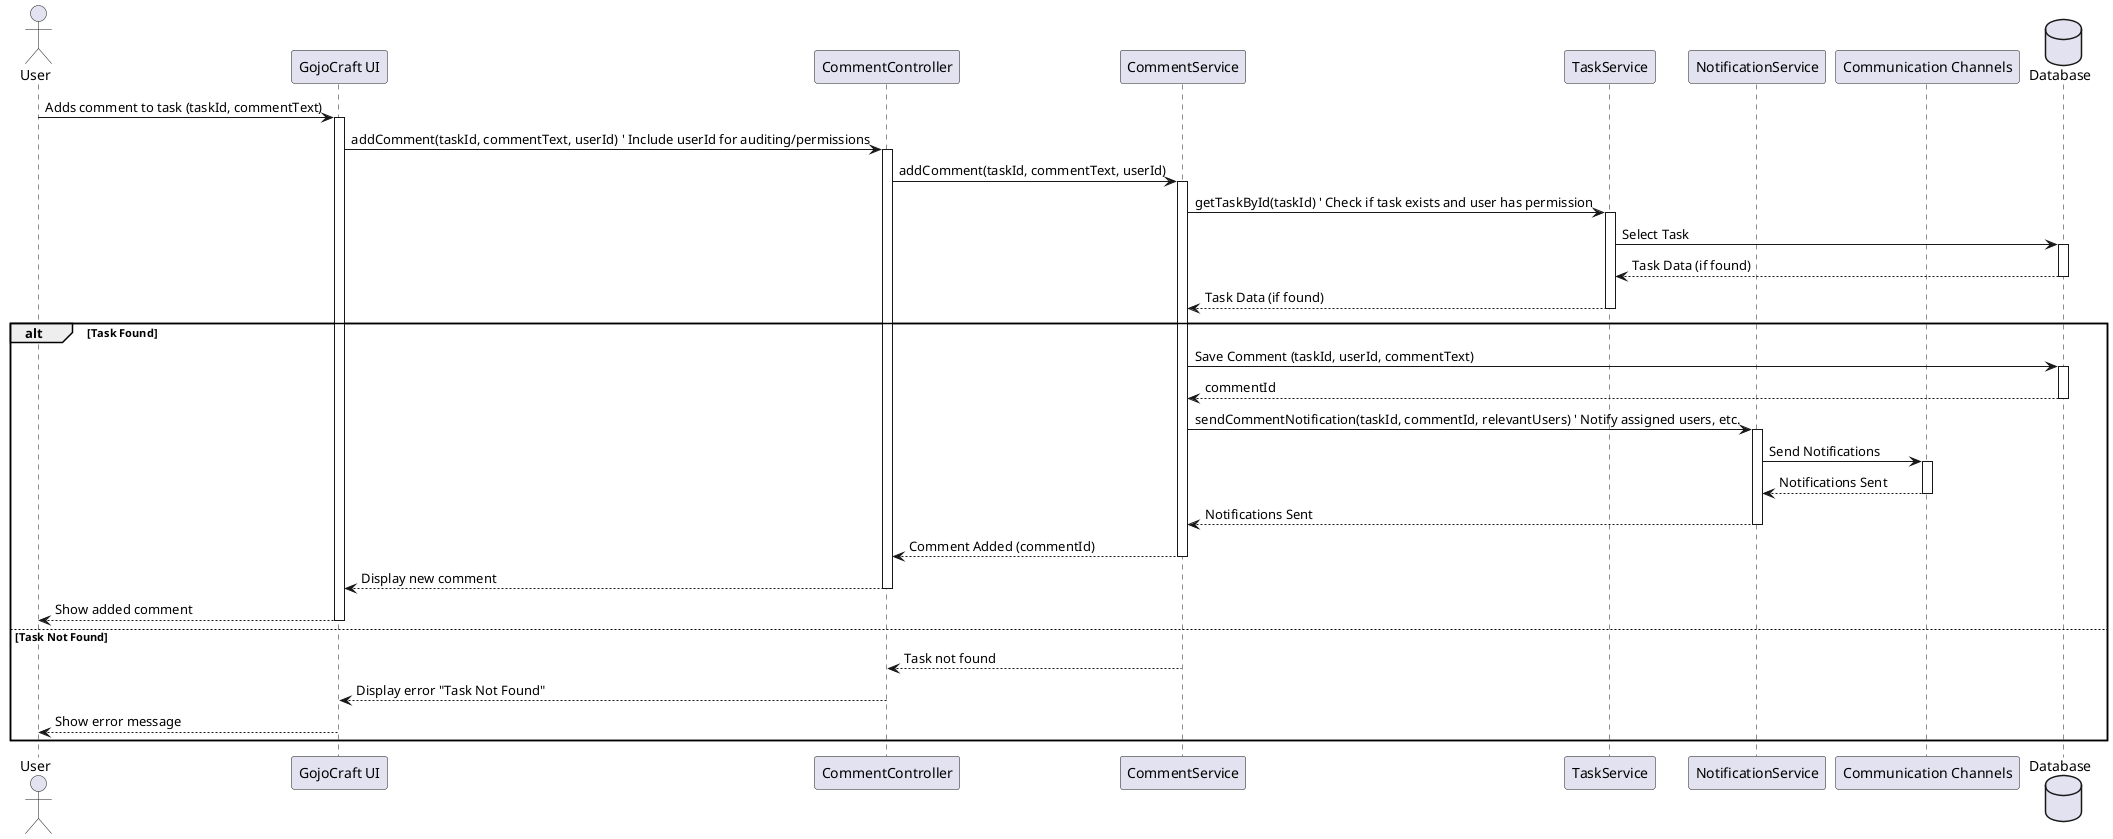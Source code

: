 @startuml
actor User as U
participant "GojoCraft UI" as UI
participant "CommentController" as CoC
participant "CommentService" as CoS
participant "TaskService" as TS
participant "NotificationService" as NS
participant "Communication Channels" as CC
database Database


U -> UI: Adds comment to task (taskId, commentText)
activate UI
UI -> CoC: addComment(taskId, commentText, userId) ' Include userId for auditing/permissions
activate CoC
CoC -> CoS: addComment(taskId, commentText, userId)
activate CoS
CoS -> TS: getTaskById(taskId) ' Check if task exists and user has permission
activate TS
TS -> Database: Select Task
activate Database
Database --> TS: Task Data (if found)
deactivate Database
TS --> CoS: Task Data (if found)
deactivate TS

alt Task Found
    CoS -> Database: Save Comment (taskId, userId, commentText)
    activate Database
    Database --> CoS: commentId
    deactivate Database
    CoS -> NS: sendCommentNotification(taskId, commentId, relevantUsers) ' Notify assigned users, etc.
    activate NS
    NS -> CC: Send Notifications
    activate CC
    CC --> NS: Notifications Sent
    deactivate CC
    NS --> CoS: Notifications Sent
    deactivate NS
    CoS --> CoC: Comment Added (commentId)
    deactivate CoS
    CoC --> UI: Display new comment
    deactivate CoC
    UI --> U: Show added comment
    deactivate UI
else Task Not Found
    CoS --> CoC: Task not found
    deactivate CoS
    CoC --> UI: Display error "Task Not Found"
    deactivate CoC
    UI --> U: Show error message
    deactivate UI
end



@enduml